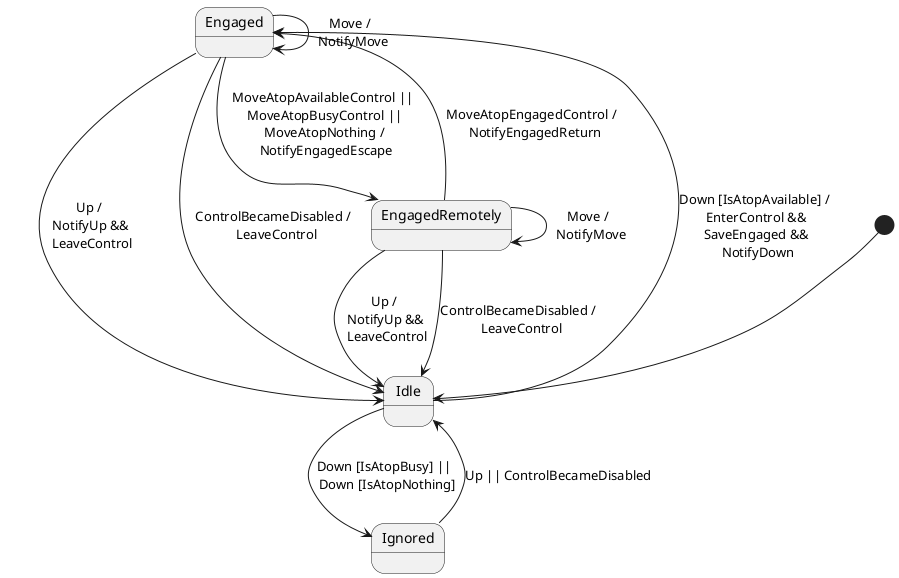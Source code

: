 @startuml

[*] --> Idle

Idle --> Engaged: Down [IsAtopAvailable] / \n EnterControl && \n SaveEngaged && \n NotifyDown

Idle --> Ignored: Down [IsAtopBusy] || \n Down [IsAtopNothing]

Ignored --> Idle: Up || ControlBecameDisabled

Engaged --> EngagedRemotely: MoveAtopAvailableControl || \n MoveAtopBusyControl || \n MoveAtopNothing / \n NotifyEngagedEscape
Engaged --> Engaged: Move / \n NotifyMove
Engaged -> Idle: Up / \n NotifyUp && \n LeaveControl
Engaged --> Idle: ControlBecameDisabled / \n LeaveControl

EngagedRemotely --> Engaged: MoveAtopEngagedControl / \n NotifyEngagedReturn

EngagedRemotely --> EngagedRemotely: Move / \n NotifyMove

EngagedRemotely --> Idle: Up / \n NotifyUp && \n LeaveControl
EngagedRemotely --> Idle: ControlBecameDisabled / \n LeaveControl


@enduml